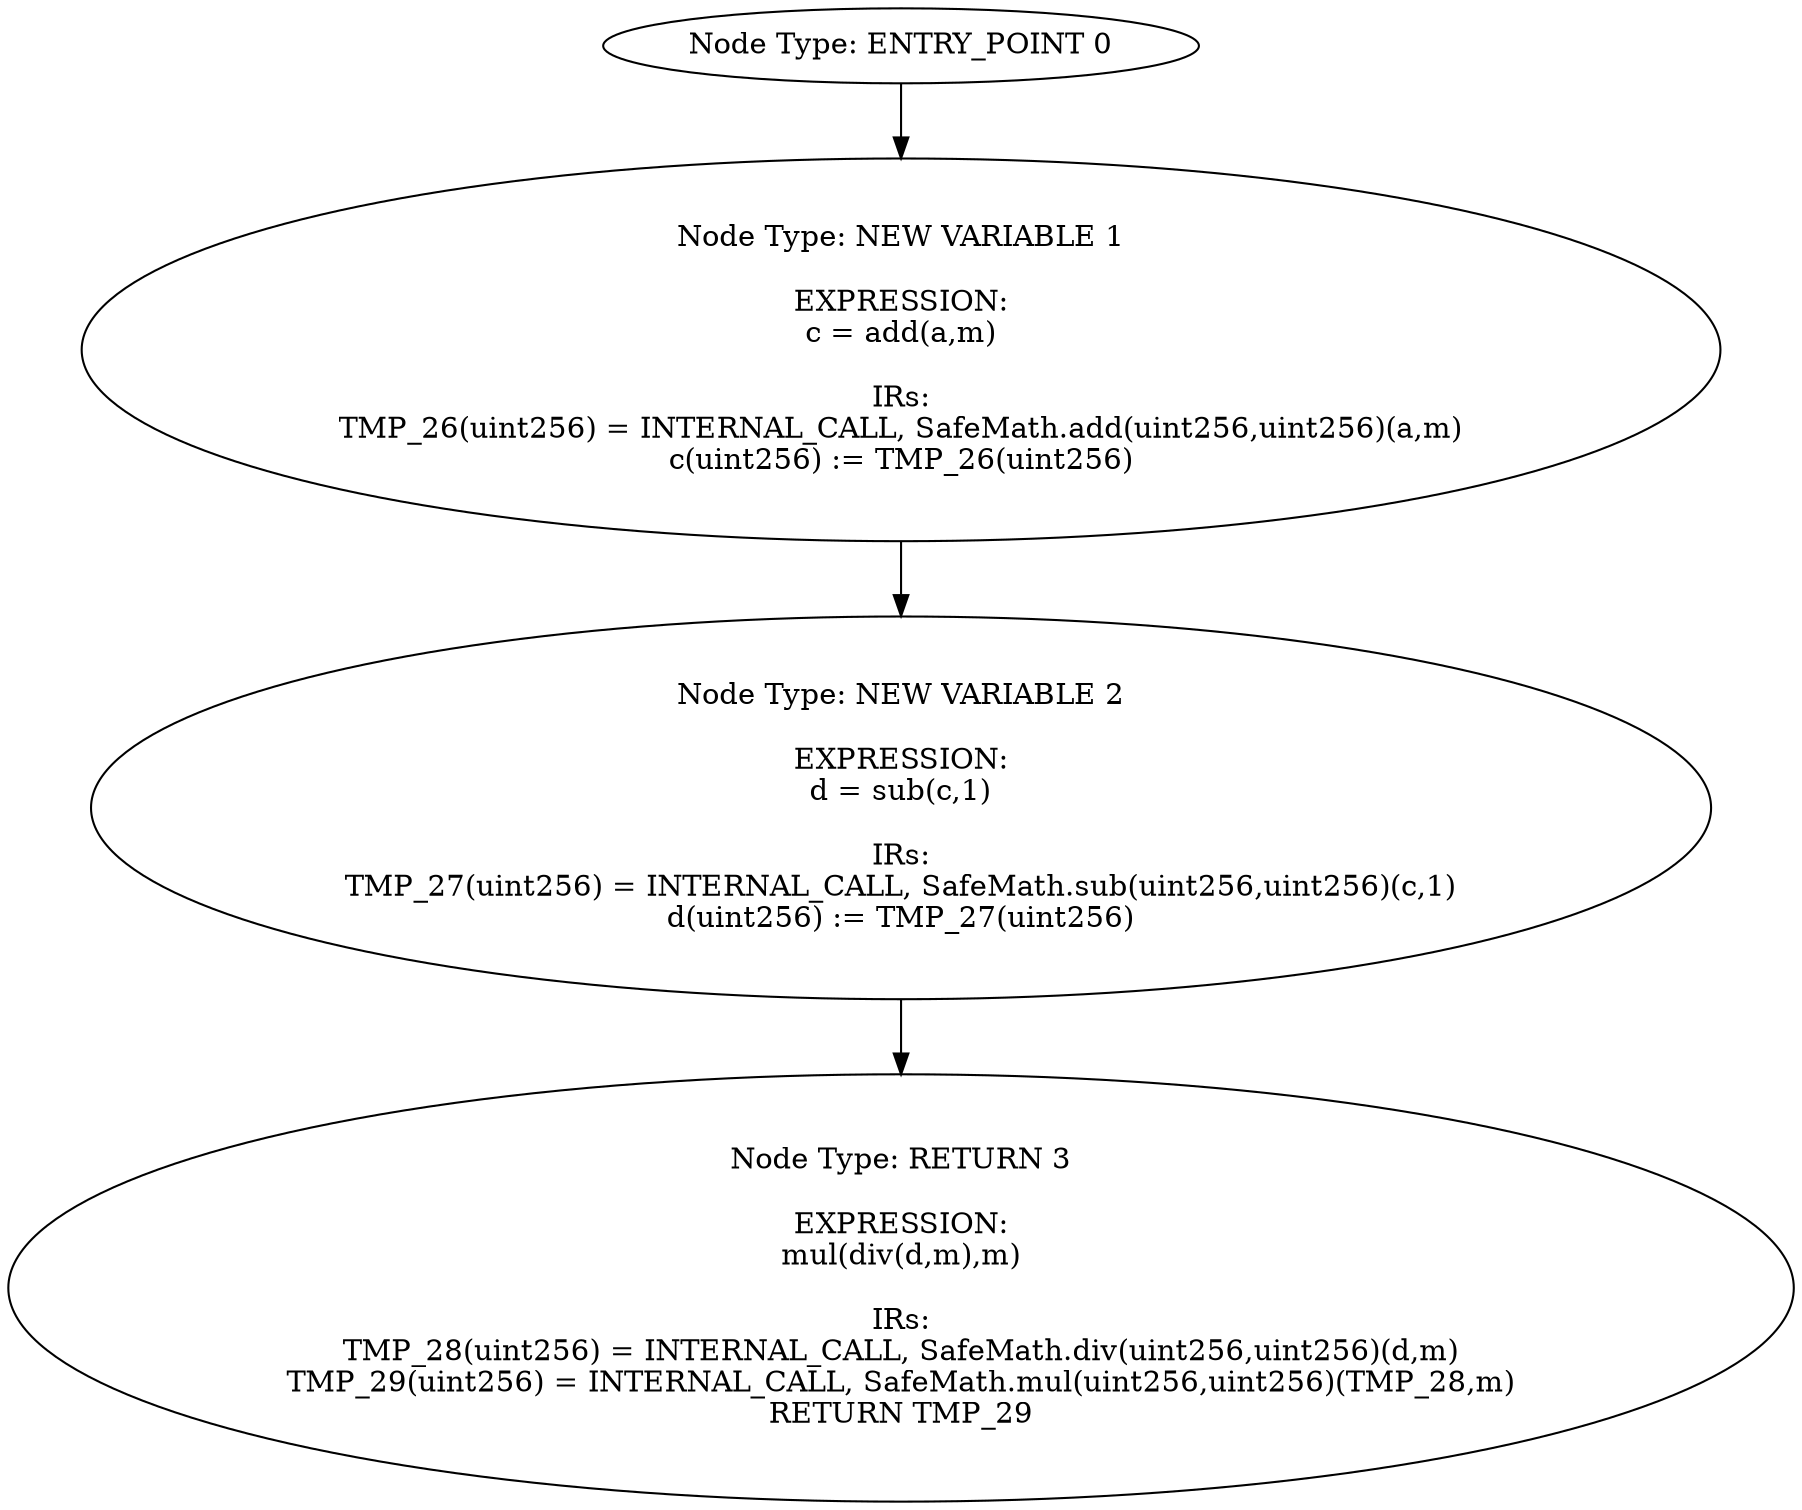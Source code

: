 digraph{
0[label="Node Type: ENTRY_POINT 0
"];
0->1;
1[label="Node Type: NEW VARIABLE 1

EXPRESSION:
c = add(a,m)

IRs:
TMP_26(uint256) = INTERNAL_CALL, SafeMath.add(uint256,uint256)(a,m)
c(uint256) := TMP_26(uint256)"];
1->2;
2[label="Node Type: NEW VARIABLE 2

EXPRESSION:
d = sub(c,1)

IRs:
TMP_27(uint256) = INTERNAL_CALL, SafeMath.sub(uint256,uint256)(c,1)
d(uint256) := TMP_27(uint256)"];
2->3;
3[label="Node Type: RETURN 3

EXPRESSION:
mul(div(d,m),m)

IRs:
TMP_28(uint256) = INTERNAL_CALL, SafeMath.div(uint256,uint256)(d,m)
TMP_29(uint256) = INTERNAL_CALL, SafeMath.mul(uint256,uint256)(TMP_28,m)
RETURN TMP_29"];
}

